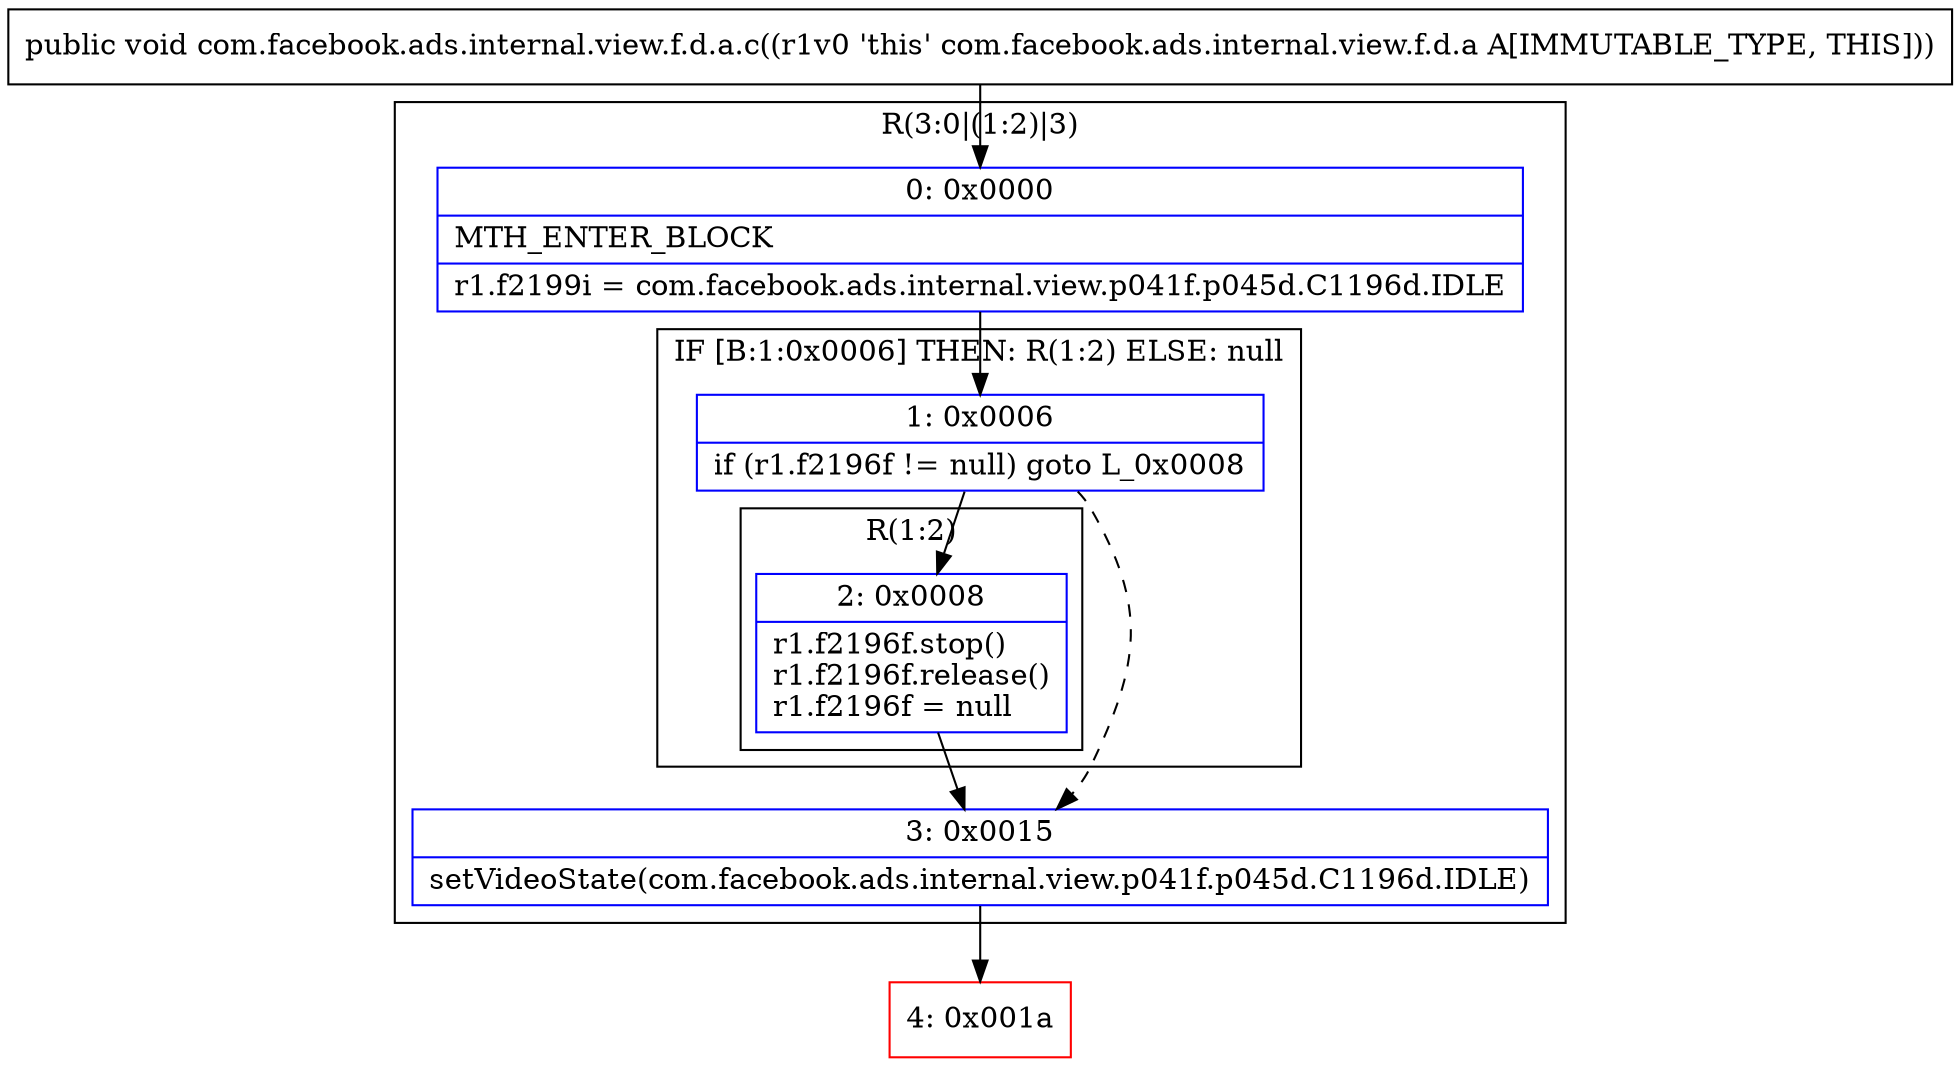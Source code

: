 digraph "CFG forcom.facebook.ads.internal.view.f.d.a.c()V" {
subgraph cluster_Region_1037726874 {
label = "R(3:0|(1:2)|3)";
node [shape=record,color=blue];
Node_0 [shape=record,label="{0\:\ 0x0000|MTH_ENTER_BLOCK\l|r1.f2199i = com.facebook.ads.internal.view.p041f.p045d.C1196d.IDLE\l}"];
subgraph cluster_IfRegion_873398783 {
label = "IF [B:1:0x0006] THEN: R(1:2) ELSE: null";
node [shape=record,color=blue];
Node_1 [shape=record,label="{1\:\ 0x0006|if (r1.f2196f != null) goto L_0x0008\l}"];
subgraph cluster_Region_1026276061 {
label = "R(1:2)";
node [shape=record,color=blue];
Node_2 [shape=record,label="{2\:\ 0x0008|r1.f2196f.stop()\lr1.f2196f.release()\lr1.f2196f = null\l}"];
}
}
Node_3 [shape=record,label="{3\:\ 0x0015|setVideoState(com.facebook.ads.internal.view.p041f.p045d.C1196d.IDLE)\l}"];
}
Node_4 [shape=record,color=red,label="{4\:\ 0x001a}"];
MethodNode[shape=record,label="{public void com.facebook.ads.internal.view.f.d.a.c((r1v0 'this' com.facebook.ads.internal.view.f.d.a A[IMMUTABLE_TYPE, THIS])) }"];
MethodNode -> Node_0;
Node_0 -> Node_1;
Node_1 -> Node_2;
Node_1 -> Node_3[style=dashed];
Node_2 -> Node_3;
Node_3 -> Node_4;
}

